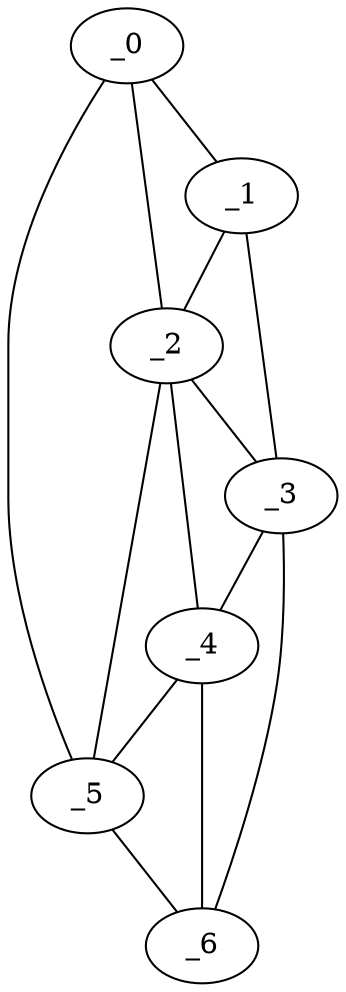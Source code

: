 graph "obj4__135.gxl" {
	_0	 [x=48,
		y=29];
	_1	 [x=52,
		y=21];
	_0 -- _1	 [valence=1];
	_2	 [x=54,
		y=28];
	_0 -- _2	 [valence=2];
	_5	 [x=82,
		y=42];
	_0 -- _5	 [valence=1];
	_1 -- _2	 [valence=2];
	_3	 [x=58,
		y=21];
	_1 -- _3	 [valence=1];
	_2 -- _3	 [valence=2];
	_4	 [x=61,
		y=28];
	_2 -- _4	 [valence=2];
	_2 -- _5	 [valence=1];
	_3 -- _4	 [valence=1];
	_6	 [x=83,
		y=25];
	_3 -- _6	 [valence=1];
	_4 -- _5	 [valence=2];
	_4 -- _6	 [valence=1];
	_5 -- _6	 [valence=1];
}
